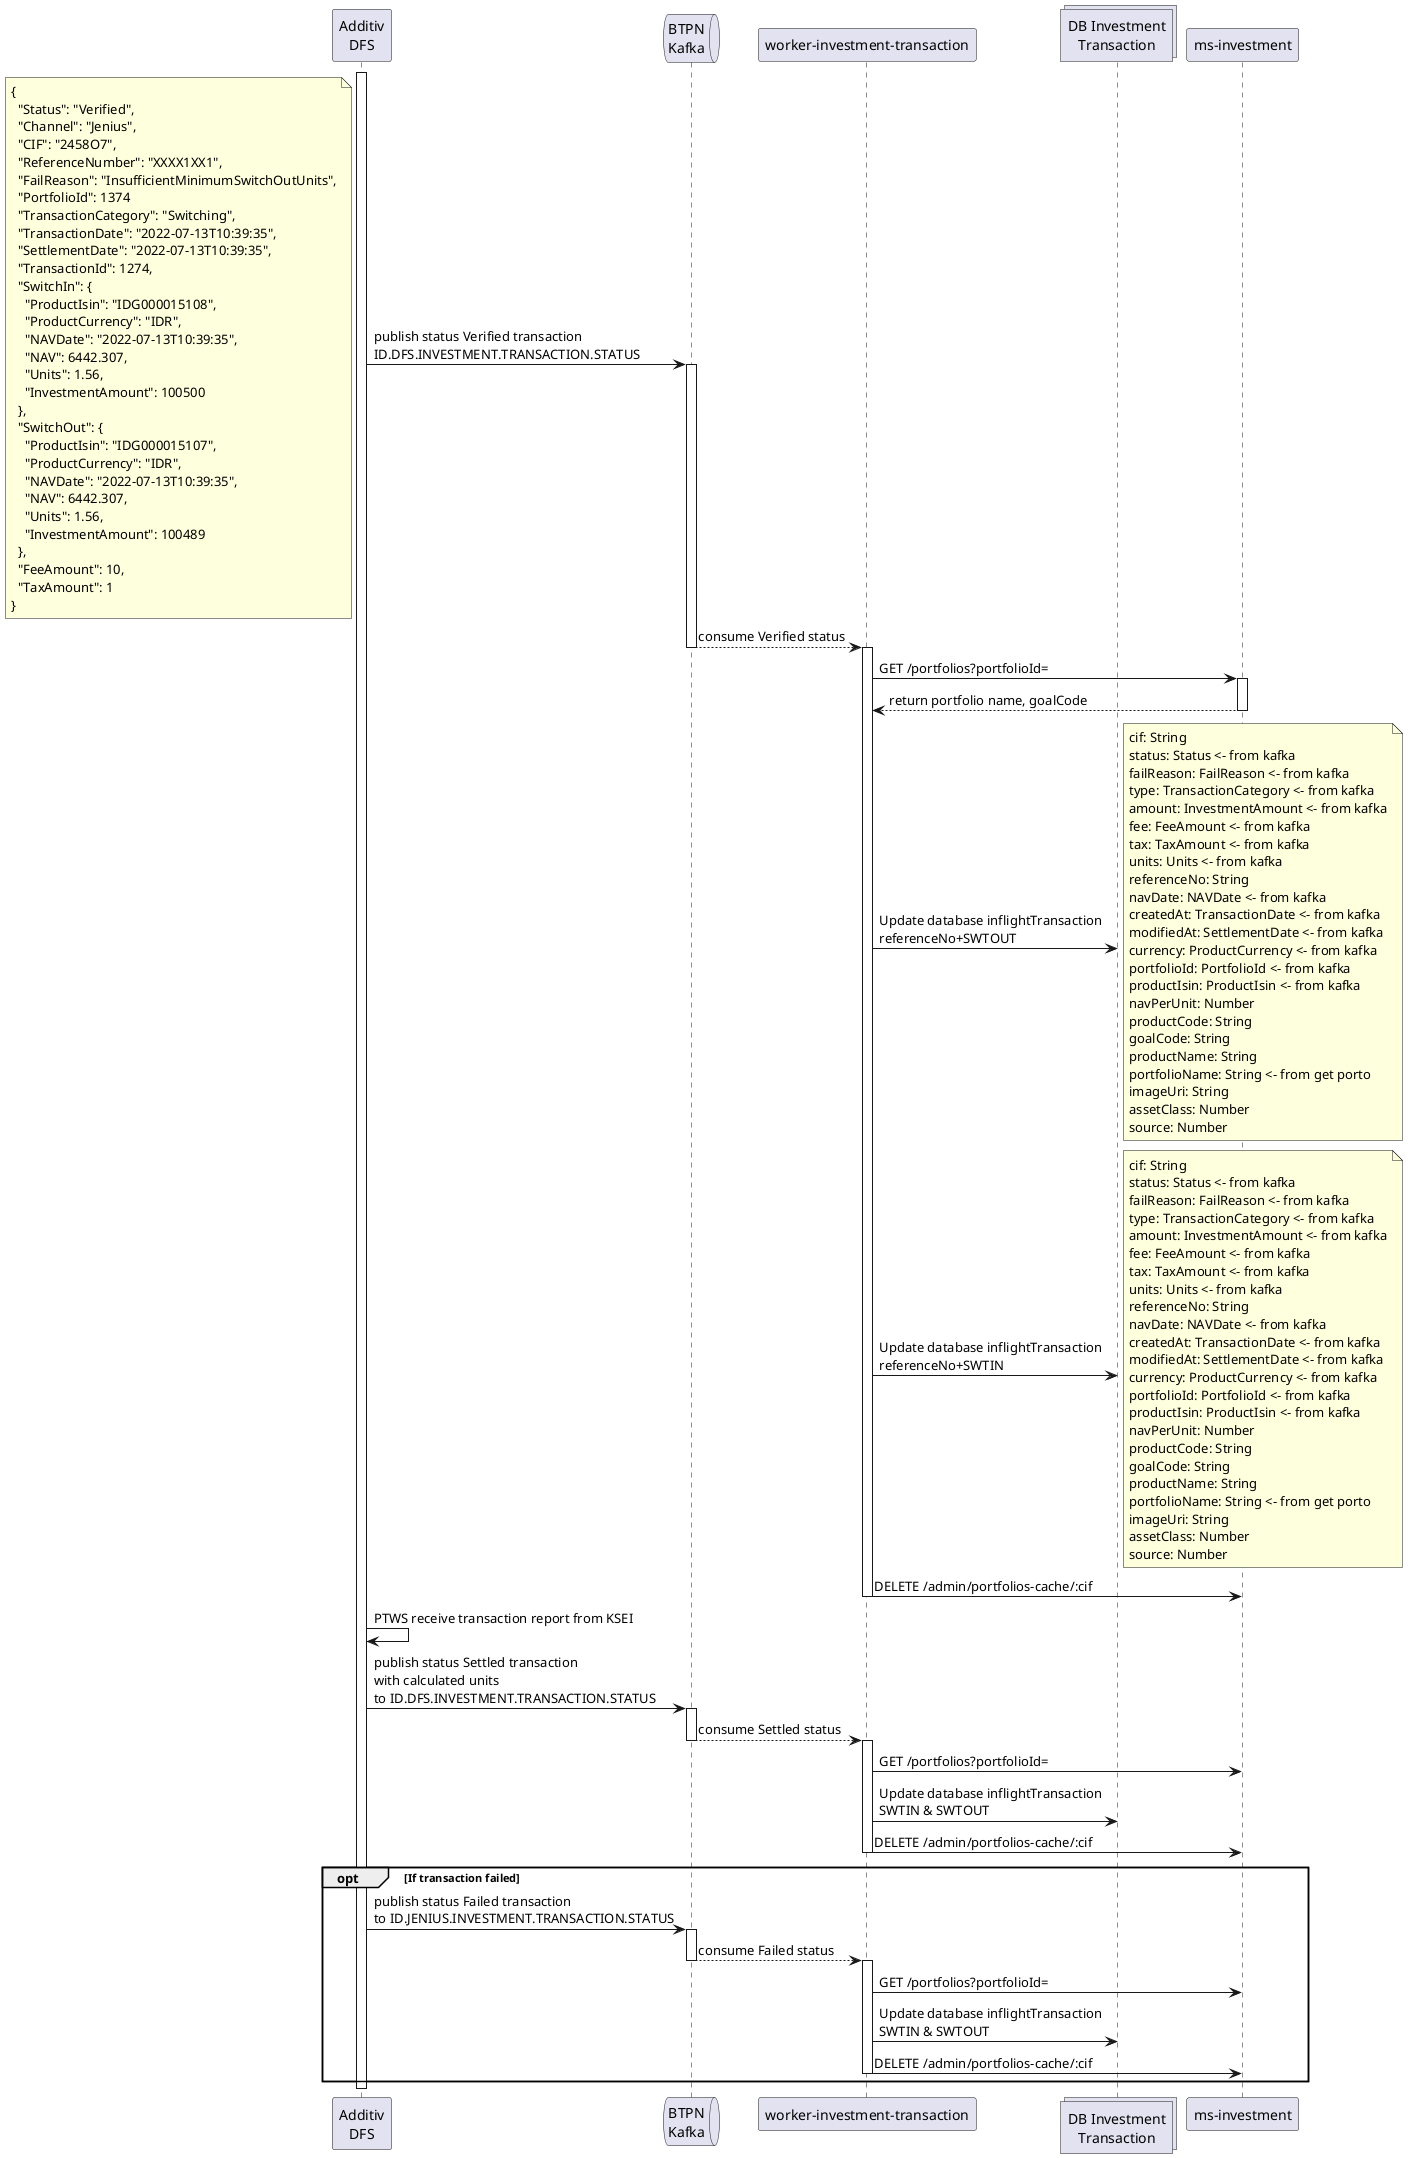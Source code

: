 @startuml switchtransactions
participant "Additiv\nDFS" as dfs
queue "BTPN\nKafka" as kafka
participant "worker-investment-transaction" as ms
collections "DB Investment\nTransaction" as db
participant "ms-investment" as mi

activate dfs
dfs -> kafka: publish status Verified transaction\nID.DFS.INVESTMENT.TRANSACTION.STATUS
note left
{
  "Status": "Verified",
  "Channel": "Jenius",
  "CIF": "2458O7",
  "ReferenceNumber": "XXXX1XX1",
  "FailReason": "InsufficientMinimumSwitchOutUnits",
  "PortfolioId": 1374
  "TransactionCategory": "Switching",
  "TransactionDate": "2022-07-13T10:39:35",
  "SettlementDate": "2022-07-13T10:39:35",
  "TransactionId": 1274,
  "SwitchIn": {
    "ProductIsin": "IDG000015108",
    "ProductCurrency": "IDR",
    "NAVDate": "2022-07-13T10:39:35",
    "NAV": 6442.307,
    "Units": 1.56,
    "InvestmentAmount": 100500
  },
  "SwitchOut": {
    "ProductIsin": "IDG000015107",
    "ProductCurrency": "IDR",
    "NAVDate": "2022-07-13T10:39:35",
    "NAV": 6442.307,
    "Units": 1.56,
    "InvestmentAmount": 100489
  },
  "FeeAmount": 10,
  "TaxAmount": 1
}
end note
activate kafka
kafka --> ms: consume Verified status
deactivate kafka
activate ms
ms -> mi: GET /portfolios?portfolioId=
activate mi
mi --> ms: return portfolio name, goalCode
deactivate mi
ms -> db: Update database inflightTransaction\nreferenceNo+SWTOUT
note right
cif: String
status: Status <- from kafka
failReason: FailReason <- from kafka
type: TransactionCategory <- from kafka
amount: InvestmentAmount <- from kafka
fee: FeeAmount <- from kafka
tax: TaxAmount <- from kafka
units: Units <- from kafka
referenceNo: String
navDate: NAVDate <- from kafka
createdAt: TransactionDate <- from kafka
modifiedAt: SettlementDate <- from kafka
currency: ProductCurrency <- from kafka
portfolioId: PortfolioId <- from kafka
productIsin: ProductIsin <- from kafka
navPerUnit: Number
productCode: String
goalCode: String
productName: String
portfolioName: String <- from get porto
imageUri: String
assetClass: Number
source: Number
end note
ms -> db: Update database inflightTransaction\nreferenceNo+SWTIN
note right
cif: String
status: Status <- from kafka
failReason: FailReason <- from kafka
type: TransactionCategory <- from kafka
amount: InvestmentAmount <- from kafka
fee: FeeAmount <- from kafka
tax: TaxAmount <- from kafka
units: Units <- from kafka
referenceNo: String
navDate: NAVDate <- from kafka
createdAt: TransactionDate <- from kafka
modifiedAt: SettlementDate <- from kafka
currency: ProductCurrency <- from kafka
portfolioId: PortfolioId <- from kafka
productIsin: ProductIsin <- from kafka
navPerUnit: Number
productCode: String
goalCode: String
productName: String
portfolioName: String <- from get porto
imageUri: String
assetClass: Number
source: Number
end note
ms -> mi: DELETE /admin/portfolios-cache/:cif
deactivate ms

dfs -> dfs: PTWS receive transaction report from KSEI
dfs -> kafka: publish status Settled transaction\nwith calculated units\nto ID.DFS.INVESTMENT.TRANSACTION.STATUS
activate kafka
kafka --> ms: consume Settled status
deactivate kafka
activate ms
ms -> mi: GET /portfolios?portfolioId=
ms -> db: Update database inflightTransaction\nSWTIN & SWTOUT
ms -> mi: DELETE /admin/portfolios-cache/:cif
deactivate ms

opt If transaction failed
dfs -> kafka: publish status Failed transaction\nto ID.JENIUS.INVESTMENT.TRANSACTION.STATUS
activate kafka
kafka --> ms: consume Failed status
deactivate kafka
activate ms
ms -> mi: GET /portfolios?portfolioId=
ms -> db: Update database inflightTransaction\nSWTIN & SWTOUT
ms -> mi: DELETE /admin/portfolios-cache/:cif
deactivate ms
end opt

deactivate dfs

@enduml